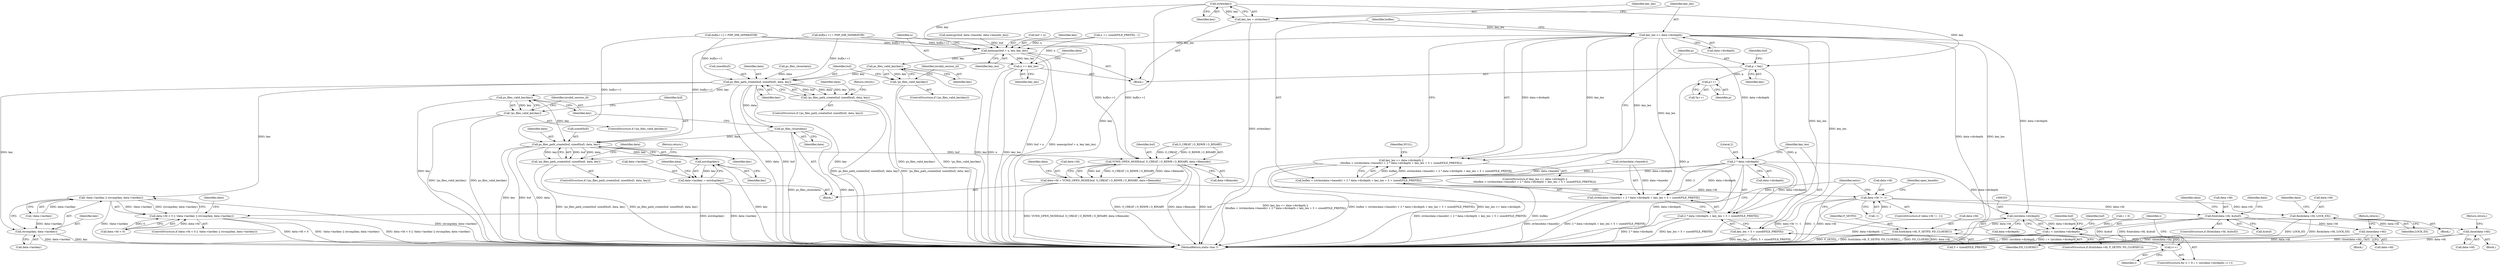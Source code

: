 digraph "1_php_25e8fcc88fa20dc9d4c47184471003f436927cde@API" {
"1000193" [label="(Call,strlen(key))"];
"1000191" [label="(Call,key_len = strlen(key))"];
"1000197" [label="(Call,key_len <= data->dirdepth)"];
"1000196" [label="(Call,key_len <= data->dirdepth ||\n\t\tbuflen < (strlen(data->basedir) + 2 * data->dirdepth + key_len + 5 + sizeof(FILE_PREFIX)))"];
"1000202" [label="(Call,buflen < (strlen(data->basedir) + 2 * data->dirdepth + key_len + 5 + sizeof(FILE_PREFIX)))"];
"1000204" [label="(Call,strlen(data->basedir) + 2 * data->dirdepth + key_len + 5 + sizeof(FILE_PREFIX))"];
"1000210" [label="(Call,2 * data->dirdepth)"];
"1000209" [label="(Call,2 * data->dirdepth + key_len + 5 + sizeof(FILE_PREFIX))"];
"1000252" [label="(Call,(int)data->dirdepth)"];
"1000250" [label="(Call,i < (int)data->dirdepth)"];
"1000257" [label="(Call,i++)"];
"1000215" [label="(Call,key_len + 5 + sizeof(FILE_PREFIX))"];
"1000289" [label="(Call,memcpy(buf + n, key, key_len))"];
"1000295" [label="(Call,n += key_len)"];
"1000302" [label="(Call,ps_files_valid_key(key))"];
"1000301" [label="(Call,!ps_files_valid_key(key))"];
"1000312" [label="(Call,ps_files_path_create(buf, sizeof(buf), data, key))"];
"1000311" [label="(Call,!ps_files_path_create(buf, sizeof(buf), data, key))"];
"1000352" [label="(Call,!data->lastkey || strcmp(key, data->lastkey))"];
"1000346" [label="(Call,data->fd < 0 || !data->lastkey || strcmp(key, data->lastkey))"];
"1000357" [label="(Call,strcmp(key, data->lastkey))"];
"1000377" [label="(Call,ps_files_close(data))"];
"1000391" [label="(Call,ps_files_path_create(buf, sizeof(buf), data, key))"];
"1000390" [label="(Call,!ps_files_path_create(buf, sizeof(buf), data, key))"];
"1000403" [label="(Call,estrdup(key))"];
"1000399" [label="(Call,data->lastkey = estrdup(key))"];
"1000409" [label="(Call,VCWD_OPEN_MODE(buf, O_CREAT | O_RDWR | O_BINARY, data->filemode))"];
"1000405" [label="(Call,data->fd = VCWD_OPEN_MODE(buf, O_CREAT | O_RDWR | O_BINARY, data->filemode))"];
"1000420" [label="(Call,data->fd != -1)"];
"1000433" [label="(Call,fstat(data->fd, &sbuf))"];
"1000440" [label="(Call,close(data->fd))"];
"1000446" [label="(Call,close(data->fd))"];
"1000451" [label="(Call,flock(data->fd, LOCK_EX))"];
"1000457" [label="(Call,fcntl(data->fd, F_SETFD, FD_CLOEXEC))"];
"1000381" [label="(Call,ps_files_valid_key(key))"];
"1000380" [label="(Call,!ps_files_valid_key(key))"];
"1000224" [label="(Call,p = key)"];
"1000266" [label="(Call,p++)"];
"1000432" [label="(ControlStructure,if (fstat(data->fd, &sbuf)))"];
"1000422" [label="(Identifier,data)"];
"1000227" [label="(Call,memcpy(buf, data->basedir, data->basedir_len))"];
"1000419" [label="(ControlStructure,if (data->fd != -1))"];
"1000433" [label="(Call,fstat(data->fd, &sbuf))"];
"1000307" [label="(Identifier,invalid_session_id)"];
"1000365" [label="(Identifier,data)"];
"1000193" [label="(Call,strlen(key))"];
"1000202" [label="(Call,buflen < (strlen(data->basedir) + 2 * data->dirdepth + key_len + 5 + sizeof(FILE_PREFIX)))"];
"1000295" [label="(Call,n += key_len)"];
"1000401" [label="(Identifier,data)"];
"1000400" [label="(Call,data->lastkey)"];
"1000353" [label="(Call,!data->lastkey)"];
"1000440" [label="(Call,close(data->fd))"];
"1000254" [label="(Call,data->dirdepth)"];
"1000302" [label="(Call,ps_files_valid_key(key))"];
"1000300" [label="(ControlStructure,if (!ps_files_valid_key(key)))"];
"1000194" [label="(Identifier,key)"];
"1000210" [label="(Call,2 * data->dirdepth)"];
"1000223" [label="(Identifier,NULL)"];
"1000212" [label="(Call,data->dirdepth)"];
"1000296" [label="(Identifier,n)"];
"1000406" [label="(Call,data->fd)"];
"1000448" [label="(Identifier,data)"];
"1000262" [label="(Identifier,buf)"];
"1000186" [label="(Block,)"];
"1000461" [label="(Identifier,F_SETFD)"];
"1000377" [label="(Call,ps_files_close(data))"];
"1000390" [label="(Call,!ps_files_path_create(buf, sizeof(buf), data, key))"];
"1000297" [label="(Identifier,key_len)"];
"1000267" [label="(Identifier,p)"];
"1000301" [label="(Call,!ps_files_valid_key(key))"];
"1000352" [label="(Call,!data->lastkey || strcmp(key, data->lastkey))"];
"1000405" [label="(Call,data->fd = VCWD_OPEN_MODE(buf, O_CREAT | O_RDWR | O_BINARY, data->filemode))"];
"1000225" [label="(Identifier,p)"];
"1000346" [label="(Call,data->fd < 0 || !data->lastkey || strcmp(key, data->lastkey))"];
"1000434" [label="(Call,data->fd)"];
"1000314" [label="(Call,sizeof(buf))"];
"1000471" [label="(Identifier,entry)"];
"1000215" [label="(Call,key_len + 5 + sizeof(FILE_PREFIX))"];
"1000382" [label="(Identifier,key)"];
"1000203" [label="(Identifier,buflen)"];
"1000251" [label="(Identifier,i)"];
"1000409" [label="(Call,VCWD_OPEN_MODE(buf, O_CREAT | O_RDWR | O_BINARY, data->filemode))"];
"1000217" [label="(Call,5 + sizeof(FILE_PREFIX))"];
"1000204" [label="(Call,strlen(data->basedir) + 2 * data->dirdepth + key_len + 5 + sizeof(FILE_PREFIX))"];
"1000452" [label="(Call,data->fd)"];
"1000258" [label="(Identifier,i)"];
"1000362" [label="(Block,)"];
"1000268" [label="(Call,buf[n++] = PHP_DIR_SEPARATOR)"];
"1000450" [label="(Return,return;)"];
"1000198" [label="(Identifier,key_len)"];
"1000323" [label="(Identifier,data)"];
"1000224" [label="(Call,p = key)"];
"1000380" [label="(Call,!ps_files_valid_key(key))"];
"1000311" [label="(Call,!ps_files_path_create(buf, sizeof(buf), data, key))"];
"1000266" [label="(Call,p++)"];
"1000228" [label="(Identifier,buf)"];
"1000359" [label="(Call,data->lastkey)"];
"1000416" [label="(Call,data->filemode)"];
"1000437" [label="(Call,&sbuf)"];
"1000299" [label="(Identifier,data)"];
"1000357" [label="(Call,strcmp(key, data->lastkey))"];
"1000240" [label="(Call,buf[n++] = PHP_DIR_SEPARATOR)"];
"1000386" [label="(Identifier,invalid_session_id)"];
"1000196" [label="(Call,key_len <= data->dirdepth ||\n\t\tbuflen < (strlen(data->basedir) + 2 * data->dirdepth + key_len + 5 + sizeof(FILE_PREFIX)))"];
"1000290" [label="(Call,buf + n)"];
"1000399" [label="(Call,data->lastkey = estrdup(key))"];
"1000447" [label="(Call,data->fd)"];
"1000347" [label="(Call,data->fd < 0)"];
"1000316" [label="(Identifier,data)"];
"1000252" [label="(Call,(int)data->dirdepth)"];
"1000283" [label="(Call,n += sizeof(FILE_PREFIX) - 1)"];
"1000389" [label="(ControlStructure,if (!ps_files_path_create(buf, sizeof(buf), data, key)))"];
"1000289" [label="(Call,memcpy(buf + n, key, key_len))"];
"1000421" [label="(Call,data->fd)"];
"1000458" [label="(Call,data->fd)"];
"1000265" [label="(Call,*p++)"];
"1000504" [label="(MethodReturn,static char *)"];
"1000303" [label="(Identifier,key)"];
"1000451" [label="(Call,flock(data->fd, LOCK_EX))"];
"1000294" [label="(Identifier,key_len)"];
"1000446" [label="(Call,close(data->fd))"];
"1000192" [label="(Identifier,key_len)"];
"1000195" [label="(ControlStructure,if (key_len <= data->dirdepth ||\n\t\tbuflen < (strlen(data->basedir) + 2 * data->dirdepth + key_len + 5 + sizeof(FILE_PREFIX))))"];
"1000257" [label="(Call,i++)"];
"1000424" [label="(Call,-1)"];
"1000391" [label="(Call,ps_files_path_create(buf, sizeof(buf), data, key))"];
"1000429" [label="(Identifier,open_basedir)"];
"1000444" [label="(Return,return;)"];
"1000457" [label="(Call,fcntl(data->fd, F_SETFD, FD_CLOEXEC))"];
"1000398" [label="(Return,return;)"];
"1000298" [label="(Call,ps_files_close(data))"];
"1000226" [label="(Identifier,key)"];
"1000209" [label="(Call,2 * data->dirdepth + key_len + 5 + sizeof(FILE_PREFIX))"];
"1000439" [label="(Block,)"];
"1000246" [label="(ControlStructure,for (i = 0; i < (int)data->dirdepth; i++))"];
"1000381" [label="(Call,ps_files_valid_key(key))"];
"1000445" [label="(Block,)"];
"1000455" [label="(Identifier,LOCK_EX)"];
"1000459" [label="(Identifier,data)"];
"1000205" [label="(Call,strlen(data->basedir))"];
"1000456" [label="(ControlStructure,if (fcntl(data->fd, F_SETFD, FD_CLOEXEC)))"];
"1000312" [label="(Call,ps_files_path_create(buf, sizeof(buf), data, key))"];
"1000403" [label="(Call,estrdup(key))"];
"1000404" [label="(Identifier,key)"];
"1000250" [label="(Call,i < (int)data->dirdepth)"];
"1000211" [label="(Literal,2)"];
"1000462" [label="(Identifier,FD_CLOEXEC)"];
"1000317" [label="(Identifier,key)"];
"1000197" [label="(Call,key_len <= data->dirdepth)"];
"1000442" [label="(Identifier,data)"];
"1000276" [label="(Identifier,buf)"];
"1000396" [label="(Identifier,key)"];
"1000393" [label="(Call,sizeof(buf))"];
"1000392" [label="(Identifier,buf)"];
"1000410" [label="(Identifier,buf)"];
"1000216" [label="(Identifier,key_len)"];
"1000441" [label="(Call,data->fd)"];
"1000358" [label="(Identifier,key)"];
"1000395" [label="(Identifier,data)"];
"1000313" [label="(Identifier,buf)"];
"1000310" [label="(ControlStructure,if (!ps_files_path_create(buf, sizeof(buf), data, key)))"];
"1000407" [label="(Identifier,data)"];
"1000191" [label="(Call,key_len = strlen(key))"];
"1000293" [label="(Identifier,key)"];
"1000378" [label="(Identifier,data)"];
"1000379" [label="(ControlStructure,if (!ps_files_valid_key(key)))"];
"1000247" [label="(Call,i = 0)"];
"1000345" [label="(ControlStructure,if (data->fd < 0 || !data->lastkey || strcmp(key, data->lastkey)))"];
"1000319" [label="(Return,return;)"];
"1000426" [label="(Block,)"];
"1000199" [label="(Call,data->dirdepth)"];
"1000420" [label="(Call,data->fd != -1)"];
"1000411" [label="(Call,O_CREAT | O_RDWR | O_BINARY)"];
"1000193" -> "1000191"  [label="AST: "];
"1000193" -> "1000194"  [label="CFG: "];
"1000194" -> "1000193"  [label="AST: "];
"1000191" -> "1000193"  [label="CFG: "];
"1000193" -> "1000504"  [label="DDG: key"];
"1000193" -> "1000191"  [label="DDG: key"];
"1000193" -> "1000224"  [label="DDG: key"];
"1000193" -> "1000289"  [label="DDG: key"];
"1000191" -> "1000186"  [label="AST: "];
"1000192" -> "1000191"  [label="AST: "];
"1000198" -> "1000191"  [label="CFG: "];
"1000191" -> "1000504"  [label="DDG: strlen(key)"];
"1000191" -> "1000197"  [label="DDG: key_len"];
"1000197" -> "1000196"  [label="AST: "];
"1000197" -> "1000199"  [label="CFG: "];
"1000198" -> "1000197"  [label="AST: "];
"1000199" -> "1000197"  [label="AST: "];
"1000203" -> "1000197"  [label="CFG: "];
"1000196" -> "1000197"  [label="CFG: "];
"1000197" -> "1000504"  [label="DDG: data->dirdepth"];
"1000197" -> "1000504"  [label="DDG: key_len"];
"1000197" -> "1000196"  [label="DDG: key_len"];
"1000197" -> "1000196"  [label="DDG: data->dirdepth"];
"1000197" -> "1000202"  [label="DDG: key_len"];
"1000197" -> "1000204"  [label="DDG: key_len"];
"1000197" -> "1000210"  [label="DDG: data->dirdepth"];
"1000197" -> "1000209"  [label="DDG: key_len"];
"1000197" -> "1000215"  [label="DDG: key_len"];
"1000197" -> "1000252"  [label="DDG: data->dirdepth"];
"1000197" -> "1000289"  [label="DDG: key_len"];
"1000196" -> "1000195"  [label="AST: "];
"1000196" -> "1000202"  [label="CFG: "];
"1000202" -> "1000196"  [label="AST: "];
"1000223" -> "1000196"  [label="CFG: "];
"1000225" -> "1000196"  [label="CFG: "];
"1000196" -> "1000504"  [label="DDG: key_len <= data->dirdepth"];
"1000196" -> "1000504"  [label="DDG: key_len <= data->dirdepth ||\n\t\tbuflen < (strlen(data->basedir) + 2 * data->dirdepth + key_len + 5 + sizeof(FILE_PREFIX))"];
"1000196" -> "1000504"  [label="DDG: buflen < (strlen(data->basedir) + 2 * data->dirdepth + key_len + 5 + sizeof(FILE_PREFIX))"];
"1000202" -> "1000196"  [label="DDG: buflen"];
"1000202" -> "1000196"  [label="DDG: strlen(data->basedir) + 2 * data->dirdepth + key_len + 5 + sizeof(FILE_PREFIX)"];
"1000202" -> "1000204"  [label="CFG: "];
"1000203" -> "1000202"  [label="AST: "];
"1000204" -> "1000202"  [label="AST: "];
"1000202" -> "1000504"  [label="DDG: buflen"];
"1000202" -> "1000504"  [label="DDG: strlen(data->basedir) + 2 * data->dirdepth + key_len + 5 + sizeof(FILE_PREFIX)"];
"1000205" -> "1000202"  [label="DDG: data->basedir"];
"1000210" -> "1000202"  [label="DDG: 2"];
"1000210" -> "1000202"  [label="DDG: data->dirdepth"];
"1000204" -> "1000209"  [label="CFG: "];
"1000205" -> "1000204"  [label="AST: "];
"1000209" -> "1000204"  [label="AST: "];
"1000204" -> "1000504"  [label="DDG: 2 * data->dirdepth + key_len + 5 + sizeof(FILE_PREFIX)"];
"1000204" -> "1000504"  [label="DDG: strlen(data->basedir)"];
"1000205" -> "1000204"  [label="DDG: data->basedir"];
"1000210" -> "1000204"  [label="DDG: 2"];
"1000210" -> "1000204"  [label="DDG: data->dirdepth"];
"1000210" -> "1000209"  [label="AST: "];
"1000210" -> "1000212"  [label="CFG: "];
"1000211" -> "1000210"  [label="AST: "];
"1000212" -> "1000210"  [label="AST: "];
"1000216" -> "1000210"  [label="CFG: "];
"1000210" -> "1000504"  [label="DDG: data->dirdepth"];
"1000210" -> "1000209"  [label="DDG: 2"];
"1000210" -> "1000209"  [label="DDG: data->dirdepth"];
"1000210" -> "1000252"  [label="DDG: data->dirdepth"];
"1000209" -> "1000215"  [label="CFG: "];
"1000215" -> "1000209"  [label="AST: "];
"1000209" -> "1000504"  [label="DDG: 2 * data->dirdepth"];
"1000209" -> "1000504"  [label="DDG: key_len + 5 + sizeof(FILE_PREFIX)"];
"1000252" -> "1000250"  [label="AST: "];
"1000252" -> "1000254"  [label="CFG: "];
"1000253" -> "1000252"  [label="AST: "];
"1000254" -> "1000252"  [label="AST: "];
"1000250" -> "1000252"  [label="CFG: "];
"1000252" -> "1000504"  [label="DDG: data->dirdepth"];
"1000252" -> "1000250"  [label="DDG: data->dirdepth"];
"1000250" -> "1000246"  [label="AST: "];
"1000251" -> "1000250"  [label="AST: "];
"1000262" -> "1000250"  [label="CFG: "];
"1000276" -> "1000250"  [label="CFG: "];
"1000250" -> "1000504"  [label="DDG: i"];
"1000250" -> "1000504"  [label="DDG: (int)data->dirdepth"];
"1000250" -> "1000504"  [label="DDG: i < (int)data->dirdepth"];
"1000247" -> "1000250"  [label="DDG: i"];
"1000257" -> "1000250"  [label="DDG: i"];
"1000250" -> "1000257"  [label="DDG: i"];
"1000257" -> "1000246"  [label="AST: "];
"1000257" -> "1000258"  [label="CFG: "];
"1000258" -> "1000257"  [label="AST: "];
"1000251" -> "1000257"  [label="CFG: "];
"1000215" -> "1000217"  [label="CFG: "];
"1000216" -> "1000215"  [label="AST: "];
"1000217" -> "1000215"  [label="AST: "];
"1000215" -> "1000504"  [label="DDG: key_len"];
"1000215" -> "1000504"  [label="DDG: 5 + sizeof(FILE_PREFIX)"];
"1000289" -> "1000186"  [label="AST: "];
"1000289" -> "1000294"  [label="CFG: "];
"1000290" -> "1000289"  [label="AST: "];
"1000293" -> "1000289"  [label="AST: "];
"1000294" -> "1000289"  [label="AST: "];
"1000296" -> "1000289"  [label="CFG: "];
"1000289" -> "1000504"  [label="DDG: buf + n"];
"1000289" -> "1000504"  [label="DDG: memcpy(buf + n, key, key_len)"];
"1000268" -> "1000289"  [label="DDG: buf[n++]"];
"1000240" -> "1000289"  [label="DDG: buf[n++]"];
"1000227" -> "1000289"  [label="DDG: buf"];
"1000283" -> "1000289"  [label="DDG: n"];
"1000289" -> "1000295"  [label="DDG: key_len"];
"1000289" -> "1000302"  [label="DDG: key"];
"1000295" -> "1000186"  [label="AST: "];
"1000295" -> "1000297"  [label="CFG: "];
"1000296" -> "1000295"  [label="AST: "];
"1000297" -> "1000295"  [label="AST: "];
"1000299" -> "1000295"  [label="CFG: "];
"1000295" -> "1000504"  [label="DDG: n"];
"1000295" -> "1000504"  [label="DDG: key_len"];
"1000283" -> "1000295"  [label="DDG: n"];
"1000302" -> "1000301"  [label="AST: "];
"1000302" -> "1000303"  [label="CFG: "];
"1000303" -> "1000302"  [label="AST: "];
"1000301" -> "1000302"  [label="CFG: "];
"1000302" -> "1000504"  [label="DDG: key"];
"1000302" -> "1000301"  [label="DDG: key"];
"1000302" -> "1000312"  [label="DDG: key"];
"1000301" -> "1000300"  [label="AST: "];
"1000307" -> "1000301"  [label="CFG: "];
"1000313" -> "1000301"  [label="CFG: "];
"1000301" -> "1000504"  [label="DDG: !ps_files_valid_key(key)"];
"1000301" -> "1000504"  [label="DDG: ps_files_valid_key(key)"];
"1000312" -> "1000311"  [label="AST: "];
"1000312" -> "1000317"  [label="CFG: "];
"1000313" -> "1000312"  [label="AST: "];
"1000314" -> "1000312"  [label="AST: "];
"1000316" -> "1000312"  [label="AST: "];
"1000317" -> "1000312"  [label="AST: "];
"1000311" -> "1000312"  [label="CFG: "];
"1000312" -> "1000504"  [label="DDG: data"];
"1000312" -> "1000504"  [label="DDG: buf"];
"1000312" -> "1000504"  [label="DDG: key"];
"1000312" -> "1000311"  [label="DDG: buf"];
"1000312" -> "1000311"  [label="DDG: data"];
"1000312" -> "1000311"  [label="DDG: key"];
"1000268" -> "1000312"  [label="DDG: buf[n++]"];
"1000240" -> "1000312"  [label="DDG: buf[n++]"];
"1000298" -> "1000312"  [label="DDG: data"];
"1000312" -> "1000352"  [label="DDG: key"];
"1000312" -> "1000357"  [label="DDG: key"];
"1000312" -> "1000377"  [label="DDG: data"];
"1000312" -> "1000381"  [label="DDG: key"];
"1000311" -> "1000310"  [label="AST: "];
"1000319" -> "1000311"  [label="CFG: "];
"1000323" -> "1000311"  [label="CFG: "];
"1000311" -> "1000504"  [label="DDG: ps_files_path_create(buf, sizeof(buf), data, key)"];
"1000311" -> "1000504"  [label="DDG: !ps_files_path_create(buf, sizeof(buf), data, key)"];
"1000352" -> "1000346"  [label="AST: "];
"1000352" -> "1000353"  [label="CFG: "];
"1000352" -> "1000357"  [label="CFG: "];
"1000353" -> "1000352"  [label="AST: "];
"1000357" -> "1000352"  [label="AST: "];
"1000346" -> "1000352"  [label="CFG: "];
"1000352" -> "1000504"  [label="DDG: strcmp(key, data->lastkey)"];
"1000352" -> "1000504"  [label="DDG: !data->lastkey"];
"1000352" -> "1000346"  [label="DDG: !data->lastkey"];
"1000352" -> "1000346"  [label="DDG: strcmp(key, data->lastkey)"];
"1000353" -> "1000352"  [label="DDG: data->lastkey"];
"1000346" -> "1000345"  [label="AST: "];
"1000346" -> "1000347"  [label="CFG: "];
"1000347" -> "1000346"  [label="AST: "];
"1000365" -> "1000346"  [label="CFG: "];
"1000471" -> "1000346"  [label="CFG: "];
"1000346" -> "1000504"  [label="DDG: data->fd < 0"];
"1000346" -> "1000504"  [label="DDG: !data->lastkey || strcmp(key, data->lastkey)"];
"1000346" -> "1000504"  [label="DDG: data->fd < 0 || !data->lastkey || strcmp(key, data->lastkey)"];
"1000347" -> "1000346"  [label="DDG: data->fd"];
"1000347" -> "1000346"  [label="DDG: 0"];
"1000357" -> "1000359"  [label="CFG: "];
"1000358" -> "1000357"  [label="AST: "];
"1000359" -> "1000357"  [label="AST: "];
"1000357" -> "1000504"  [label="DDG: key"];
"1000357" -> "1000504"  [label="DDG: data->lastkey"];
"1000353" -> "1000357"  [label="DDG: data->lastkey"];
"1000377" -> "1000362"  [label="AST: "];
"1000377" -> "1000378"  [label="CFG: "];
"1000378" -> "1000377"  [label="AST: "];
"1000382" -> "1000377"  [label="CFG: "];
"1000377" -> "1000504"  [label="DDG: ps_files_close(data)"];
"1000377" -> "1000504"  [label="DDG: data"];
"1000377" -> "1000391"  [label="DDG: data"];
"1000391" -> "1000390"  [label="AST: "];
"1000391" -> "1000396"  [label="CFG: "];
"1000392" -> "1000391"  [label="AST: "];
"1000393" -> "1000391"  [label="AST: "];
"1000395" -> "1000391"  [label="AST: "];
"1000396" -> "1000391"  [label="AST: "];
"1000390" -> "1000391"  [label="CFG: "];
"1000391" -> "1000504"  [label="DDG: key"];
"1000391" -> "1000504"  [label="DDG: buf"];
"1000391" -> "1000504"  [label="DDG: data"];
"1000391" -> "1000390"  [label="DDG: buf"];
"1000391" -> "1000390"  [label="DDG: data"];
"1000391" -> "1000390"  [label="DDG: key"];
"1000268" -> "1000391"  [label="DDG: buf[n++]"];
"1000240" -> "1000391"  [label="DDG: buf[n++]"];
"1000381" -> "1000391"  [label="DDG: key"];
"1000391" -> "1000403"  [label="DDG: key"];
"1000391" -> "1000409"  [label="DDG: buf"];
"1000390" -> "1000389"  [label="AST: "];
"1000398" -> "1000390"  [label="CFG: "];
"1000401" -> "1000390"  [label="CFG: "];
"1000390" -> "1000504"  [label="DDG: !ps_files_path_create(buf, sizeof(buf), data, key)"];
"1000390" -> "1000504"  [label="DDG: ps_files_path_create(buf, sizeof(buf), data, key)"];
"1000403" -> "1000399"  [label="AST: "];
"1000403" -> "1000404"  [label="CFG: "];
"1000404" -> "1000403"  [label="AST: "];
"1000399" -> "1000403"  [label="CFG: "];
"1000403" -> "1000504"  [label="DDG: key"];
"1000403" -> "1000399"  [label="DDG: key"];
"1000399" -> "1000362"  [label="AST: "];
"1000400" -> "1000399"  [label="AST: "];
"1000407" -> "1000399"  [label="CFG: "];
"1000399" -> "1000504"  [label="DDG: estrdup(key)"];
"1000399" -> "1000504"  [label="DDG: data->lastkey"];
"1000409" -> "1000405"  [label="AST: "];
"1000409" -> "1000416"  [label="CFG: "];
"1000410" -> "1000409"  [label="AST: "];
"1000411" -> "1000409"  [label="AST: "];
"1000416" -> "1000409"  [label="AST: "];
"1000405" -> "1000409"  [label="CFG: "];
"1000409" -> "1000504"  [label="DDG: O_CREAT | O_RDWR | O_BINARY"];
"1000409" -> "1000504"  [label="DDG: data->filemode"];
"1000409" -> "1000504"  [label="DDG: buf"];
"1000409" -> "1000405"  [label="DDG: buf"];
"1000409" -> "1000405"  [label="DDG: O_CREAT | O_RDWR | O_BINARY"];
"1000409" -> "1000405"  [label="DDG: data->filemode"];
"1000268" -> "1000409"  [label="DDG: buf[n++]"];
"1000240" -> "1000409"  [label="DDG: buf[n++]"];
"1000411" -> "1000409"  [label="DDG: O_CREAT"];
"1000411" -> "1000409"  [label="DDG: O_RDWR | O_BINARY"];
"1000405" -> "1000362"  [label="AST: "];
"1000406" -> "1000405"  [label="AST: "];
"1000422" -> "1000405"  [label="CFG: "];
"1000405" -> "1000504"  [label="DDG: VCWD_OPEN_MODE(buf, O_CREAT | O_RDWR | O_BINARY, data->filemode)"];
"1000405" -> "1000420"  [label="DDG: data->fd"];
"1000420" -> "1000419"  [label="AST: "];
"1000420" -> "1000424"  [label="CFG: "];
"1000421" -> "1000420"  [label="AST: "];
"1000424" -> "1000420"  [label="AST: "];
"1000429" -> "1000420"  [label="CFG: "];
"1000471" -> "1000420"  [label="CFG: "];
"1000420" -> "1000504"  [label="DDG: data->fd != -1"];
"1000420" -> "1000504"  [label="DDG: -1"];
"1000420" -> "1000504"  [label="DDG: data->fd"];
"1000424" -> "1000420"  [label="DDG: 1"];
"1000420" -> "1000433"  [label="DDG: data->fd"];
"1000420" -> "1000451"  [label="DDG: data->fd"];
"1000433" -> "1000432"  [label="AST: "];
"1000433" -> "1000437"  [label="CFG: "];
"1000434" -> "1000433"  [label="AST: "];
"1000437" -> "1000433"  [label="AST: "];
"1000442" -> "1000433"  [label="CFG: "];
"1000448" -> "1000433"  [label="CFG: "];
"1000433" -> "1000504"  [label="DDG: &sbuf"];
"1000433" -> "1000504"  [label="DDG: fstat(data->fd, &sbuf)"];
"1000433" -> "1000440"  [label="DDG: data->fd"];
"1000433" -> "1000446"  [label="DDG: data->fd"];
"1000440" -> "1000439"  [label="AST: "];
"1000440" -> "1000441"  [label="CFG: "];
"1000441" -> "1000440"  [label="AST: "];
"1000444" -> "1000440"  [label="CFG: "];
"1000440" -> "1000504"  [label="DDG: close(data->fd)"];
"1000440" -> "1000504"  [label="DDG: data->fd"];
"1000446" -> "1000445"  [label="AST: "];
"1000446" -> "1000447"  [label="CFG: "];
"1000447" -> "1000446"  [label="AST: "];
"1000450" -> "1000446"  [label="CFG: "];
"1000446" -> "1000504"  [label="DDG: close(data->fd)"];
"1000446" -> "1000504"  [label="DDG: data->fd"];
"1000451" -> "1000426"  [label="AST: "];
"1000451" -> "1000455"  [label="CFG: "];
"1000452" -> "1000451"  [label="AST: "];
"1000455" -> "1000451"  [label="AST: "];
"1000459" -> "1000451"  [label="CFG: "];
"1000451" -> "1000504"  [label="DDG: LOCK_EX"];
"1000451" -> "1000504"  [label="DDG: flock(data->fd, LOCK_EX)"];
"1000451" -> "1000457"  [label="DDG: data->fd"];
"1000457" -> "1000456"  [label="AST: "];
"1000457" -> "1000462"  [label="CFG: "];
"1000458" -> "1000457"  [label="AST: "];
"1000461" -> "1000457"  [label="AST: "];
"1000462" -> "1000457"  [label="AST: "];
"1000471" -> "1000457"  [label="CFG: "];
"1000457" -> "1000504"  [label="DDG: F_SETFD"];
"1000457" -> "1000504"  [label="DDG: fcntl(data->fd, F_SETFD, FD_CLOEXEC)"];
"1000457" -> "1000504"  [label="DDG: FD_CLOEXEC"];
"1000457" -> "1000504"  [label="DDG: data->fd"];
"1000381" -> "1000380"  [label="AST: "];
"1000381" -> "1000382"  [label="CFG: "];
"1000382" -> "1000381"  [label="AST: "];
"1000380" -> "1000381"  [label="CFG: "];
"1000381" -> "1000504"  [label="DDG: key"];
"1000381" -> "1000380"  [label="DDG: key"];
"1000380" -> "1000379"  [label="AST: "];
"1000386" -> "1000380"  [label="CFG: "];
"1000392" -> "1000380"  [label="CFG: "];
"1000380" -> "1000504"  [label="DDG: !ps_files_valid_key(key)"];
"1000380" -> "1000504"  [label="DDG: ps_files_valid_key(key)"];
"1000224" -> "1000186"  [label="AST: "];
"1000224" -> "1000226"  [label="CFG: "];
"1000225" -> "1000224"  [label="AST: "];
"1000226" -> "1000224"  [label="AST: "];
"1000228" -> "1000224"  [label="CFG: "];
"1000224" -> "1000504"  [label="DDG: p"];
"1000224" -> "1000266"  [label="DDG: p"];
"1000266" -> "1000265"  [label="AST: "];
"1000266" -> "1000267"  [label="CFG: "];
"1000267" -> "1000266"  [label="AST: "];
"1000265" -> "1000266"  [label="CFG: "];
"1000266" -> "1000504"  [label="DDG: p"];
}
